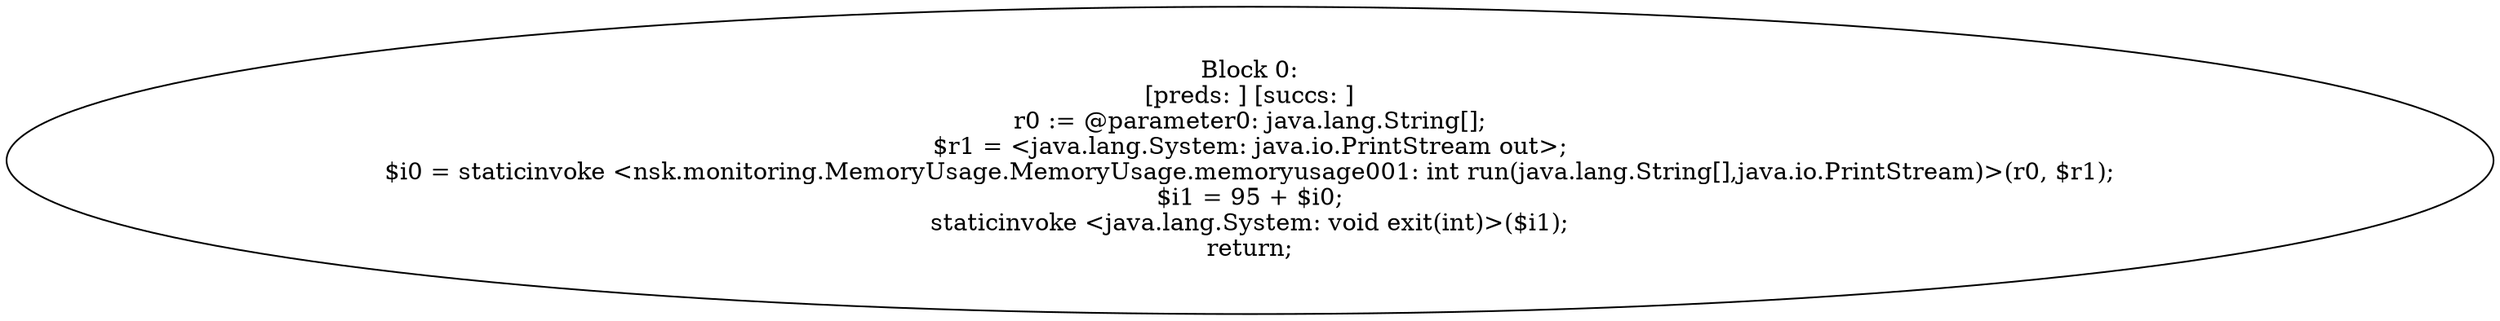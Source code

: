 digraph "unitGraph" {
    "Block 0:
[preds: ] [succs: ]
r0 := @parameter0: java.lang.String[];
$r1 = <java.lang.System: java.io.PrintStream out>;
$i0 = staticinvoke <nsk.monitoring.MemoryUsage.MemoryUsage.memoryusage001: int run(java.lang.String[],java.io.PrintStream)>(r0, $r1);
$i1 = 95 + $i0;
staticinvoke <java.lang.System: void exit(int)>($i1);
return;
"
}
